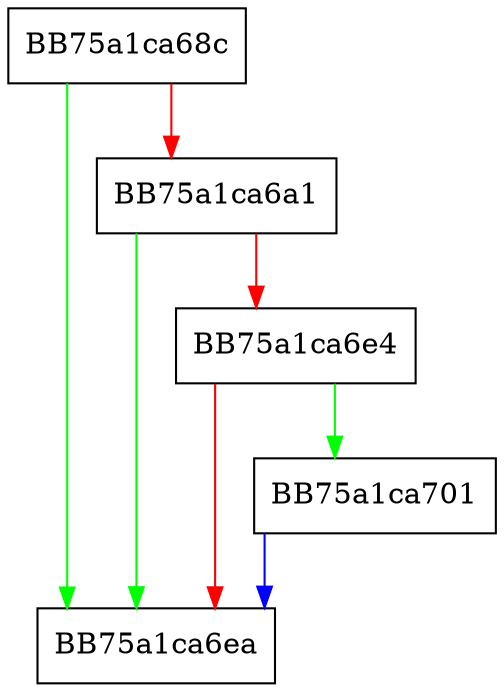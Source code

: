 digraph addCurrentObject {
  node [shape="box"];
  graph [splines=ortho];
  BB75a1ca68c -> BB75a1ca6ea [color="green"];
  BB75a1ca68c -> BB75a1ca6a1 [color="red"];
  BB75a1ca6a1 -> BB75a1ca6ea [color="green"];
  BB75a1ca6a1 -> BB75a1ca6e4 [color="red"];
  BB75a1ca6e4 -> BB75a1ca701 [color="green"];
  BB75a1ca6e4 -> BB75a1ca6ea [color="red"];
  BB75a1ca701 -> BB75a1ca6ea [color="blue"];
}